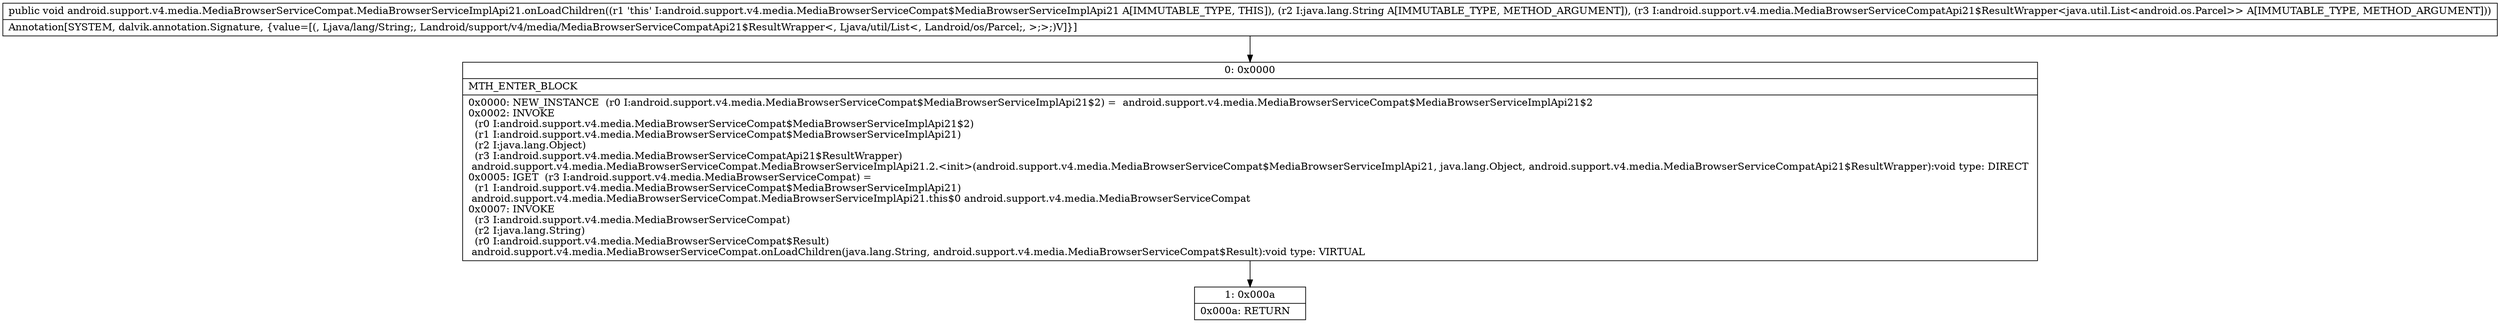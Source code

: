 digraph "CFG forandroid.support.v4.media.MediaBrowserServiceCompat.MediaBrowserServiceImplApi21.onLoadChildren(Ljava\/lang\/String;Landroid\/support\/v4\/media\/MediaBrowserServiceCompatApi21$ResultWrapper;)V" {
Node_0 [shape=record,label="{0\:\ 0x0000|MTH_ENTER_BLOCK\l|0x0000: NEW_INSTANCE  (r0 I:android.support.v4.media.MediaBrowserServiceCompat$MediaBrowserServiceImplApi21$2) =  android.support.v4.media.MediaBrowserServiceCompat$MediaBrowserServiceImplApi21$2 \l0x0002: INVOKE  \l  (r0 I:android.support.v4.media.MediaBrowserServiceCompat$MediaBrowserServiceImplApi21$2)\l  (r1 I:android.support.v4.media.MediaBrowserServiceCompat$MediaBrowserServiceImplApi21)\l  (r2 I:java.lang.Object)\l  (r3 I:android.support.v4.media.MediaBrowserServiceCompatApi21$ResultWrapper)\l android.support.v4.media.MediaBrowserServiceCompat.MediaBrowserServiceImplApi21.2.\<init\>(android.support.v4.media.MediaBrowserServiceCompat$MediaBrowserServiceImplApi21, java.lang.Object, android.support.v4.media.MediaBrowserServiceCompatApi21$ResultWrapper):void type: DIRECT \l0x0005: IGET  (r3 I:android.support.v4.media.MediaBrowserServiceCompat) = \l  (r1 I:android.support.v4.media.MediaBrowserServiceCompat$MediaBrowserServiceImplApi21)\l android.support.v4.media.MediaBrowserServiceCompat.MediaBrowserServiceImplApi21.this$0 android.support.v4.media.MediaBrowserServiceCompat \l0x0007: INVOKE  \l  (r3 I:android.support.v4.media.MediaBrowserServiceCompat)\l  (r2 I:java.lang.String)\l  (r0 I:android.support.v4.media.MediaBrowserServiceCompat$Result)\l android.support.v4.media.MediaBrowserServiceCompat.onLoadChildren(java.lang.String, android.support.v4.media.MediaBrowserServiceCompat$Result):void type: VIRTUAL \l}"];
Node_1 [shape=record,label="{1\:\ 0x000a|0x000a: RETURN   \l}"];
MethodNode[shape=record,label="{public void android.support.v4.media.MediaBrowserServiceCompat.MediaBrowserServiceImplApi21.onLoadChildren((r1 'this' I:android.support.v4.media.MediaBrowserServiceCompat$MediaBrowserServiceImplApi21 A[IMMUTABLE_TYPE, THIS]), (r2 I:java.lang.String A[IMMUTABLE_TYPE, METHOD_ARGUMENT]), (r3 I:android.support.v4.media.MediaBrowserServiceCompatApi21$ResultWrapper\<java.util.List\<android.os.Parcel\>\> A[IMMUTABLE_TYPE, METHOD_ARGUMENT]))  | Annotation[SYSTEM, dalvik.annotation.Signature, \{value=[(, Ljava\/lang\/String;, Landroid\/support\/v4\/media\/MediaBrowserServiceCompatApi21$ResultWrapper\<, Ljava\/util\/List\<, Landroid\/os\/Parcel;, \>;\>;)V]\}]\l}"];
MethodNode -> Node_0;
Node_0 -> Node_1;
}

